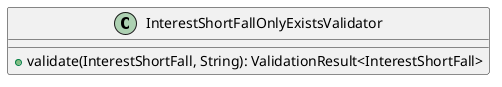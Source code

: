 @startuml

    class InterestShortFallOnlyExistsValidator [[InterestShortFallOnlyExistsValidator.html]] {
        +validate(InterestShortFall, String): ValidationResult<InterestShortFall>
    }

@enduml
